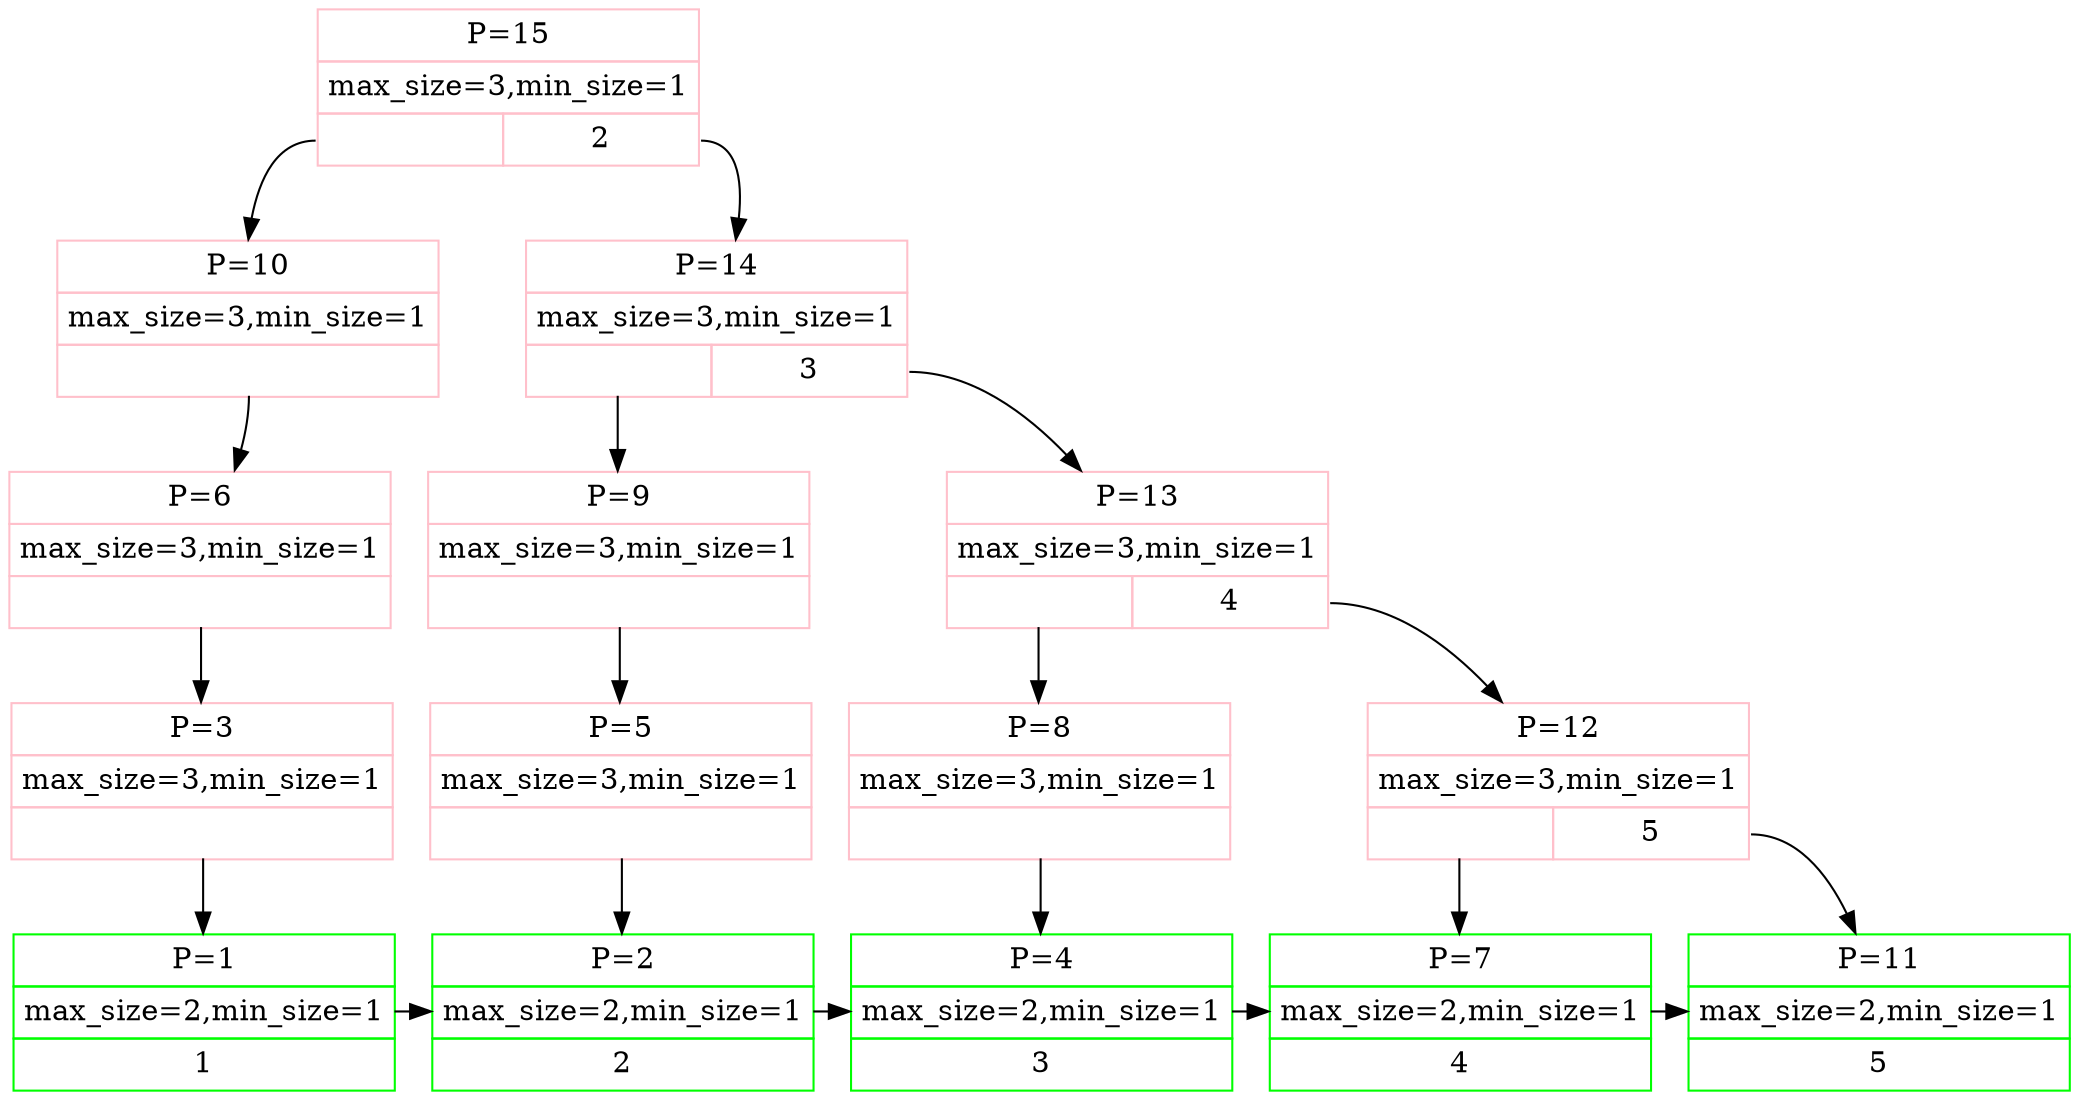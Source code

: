 digraph G {
INT_15[shape=plain color=pink label=<<TABLE BORDER="0" CELLBORDER="1" CELLSPACING="0" CELLPADDING="4">
<TR><TD COLSPAN="2">P=15</TD></TR>
<TR><TD COLSPAN="2">max_size=3,min_size=1</TD></TR>
<TR><TD PORT="p10"> </TD>
<TD PORT="p14">2</TD>
</TR></TABLE>>];
INT_10[shape=plain color=pink label=<<TABLE BORDER="0" CELLBORDER="1" CELLSPACING="0" CELLPADDING="4">
<TR><TD COLSPAN="1">P=10</TD></TR>
<TR><TD COLSPAN="1">max_size=3,min_size=1</TD></TR>
<TR><TD PORT="p6"> </TD>
</TR></TABLE>>];
INT_15:p10 -> INT_10;
INT_6[shape=plain color=pink label=<<TABLE BORDER="0" CELLBORDER="1" CELLSPACING="0" CELLPADDING="4">
<TR><TD COLSPAN="1">P=6</TD></TR>
<TR><TD COLSPAN="1">max_size=3,min_size=1</TD></TR>
<TR><TD PORT="p3"> </TD>
</TR></TABLE>>];
INT_10:p6 -> INT_6;
INT_3[shape=plain color=pink label=<<TABLE BORDER="0" CELLBORDER="1" CELLSPACING="0" CELLPADDING="4">
<TR><TD COLSPAN="1">P=3</TD></TR>
<TR><TD COLSPAN="1">max_size=3,min_size=1</TD></TR>
<TR><TD PORT="p1"> </TD>
</TR></TABLE>>];
INT_6:p3 -> INT_3;
LEAF_1[shape=plain color=green label=<<TABLE BORDER="0" CELLBORDER="1" CELLSPACING="0" CELLPADDING="4">
<TR><TD COLSPAN="1">P=1</TD></TR>
<TR><TD COLSPAN="1">max_size=2,min_size=1</TD></TR>
<TR><TD>1</TD>
</TR></TABLE>>];
LEAF_1 -> LEAF_2;
{rank=same LEAF_1 LEAF_2};
INT_3:p1 -> LEAF_1;
INT_14[shape=plain color=pink label=<<TABLE BORDER="0" CELLBORDER="1" CELLSPACING="0" CELLPADDING="4">
<TR><TD COLSPAN="2">P=14</TD></TR>
<TR><TD COLSPAN="2">max_size=3,min_size=1</TD></TR>
<TR><TD PORT="p9"> </TD>
<TD PORT="p13">3</TD>
</TR></TABLE>>];
INT_15:p14 -> INT_14;
INT_9[shape=plain color=pink label=<<TABLE BORDER="0" CELLBORDER="1" CELLSPACING="0" CELLPADDING="4">
<TR><TD COLSPAN="1">P=9</TD></TR>
<TR><TD COLSPAN="1">max_size=3,min_size=1</TD></TR>
<TR><TD PORT="p5"> </TD>
</TR></TABLE>>];
INT_14:p9 -> INT_9;
INT_5[shape=plain color=pink label=<<TABLE BORDER="0" CELLBORDER="1" CELLSPACING="0" CELLPADDING="4">
<TR><TD COLSPAN="1">P=5</TD></TR>
<TR><TD COLSPAN="1">max_size=3,min_size=1</TD></TR>
<TR><TD PORT="p2"> </TD>
</TR></TABLE>>];
INT_9:p5 -> INT_5;
LEAF_2[shape=plain color=green label=<<TABLE BORDER="0" CELLBORDER="1" CELLSPACING="0" CELLPADDING="4">
<TR><TD COLSPAN="1">P=2</TD></TR>
<TR><TD COLSPAN="1">max_size=2,min_size=1</TD></TR>
<TR><TD>2</TD>
</TR></TABLE>>];
LEAF_2 -> LEAF_4;
{rank=same LEAF_2 LEAF_4};
INT_5:p2 -> LEAF_2;
INT_13[shape=plain color=pink label=<<TABLE BORDER="0" CELLBORDER="1" CELLSPACING="0" CELLPADDING="4">
<TR><TD COLSPAN="2">P=13</TD></TR>
<TR><TD COLSPAN="2">max_size=3,min_size=1</TD></TR>
<TR><TD PORT="p8"> </TD>
<TD PORT="p12">4</TD>
</TR></TABLE>>];
INT_14:p13 -> INT_13;
INT_8[shape=plain color=pink label=<<TABLE BORDER="0" CELLBORDER="1" CELLSPACING="0" CELLPADDING="4">
<TR><TD COLSPAN="1">P=8</TD></TR>
<TR><TD COLSPAN="1">max_size=3,min_size=1</TD></TR>
<TR><TD PORT="p4"> </TD>
</TR></TABLE>>];
INT_13:p8 -> INT_8;
LEAF_4[shape=plain color=green label=<<TABLE BORDER="0" CELLBORDER="1" CELLSPACING="0" CELLPADDING="4">
<TR><TD COLSPAN="1">P=4</TD></TR>
<TR><TD COLSPAN="1">max_size=2,min_size=1</TD></TR>
<TR><TD>3</TD>
</TR></TABLE>>];
LEAF_4 -> LEAF_7;
{rank=same LEAF_4 LEAF_7};
INT_8:p4 -> LEAF_4;
INT_12[shape=plain color=pink label=<<TABLE BORDER="0" CELLBORDER="1" CELLSPACING="0" CELLPADDING="4">
<TR><TD COLSPAN="2">P=12</TD></TR>
<TR><TD COLSPAN="2">max_size=3,min_size=1</TD></TR>
<TR><TD PORT="p7"> </TD>
<TD PORT="p11">5</TD>
</TR></TABLE>>];
INT_13:p12 -> INT_12;
LEAF_7[shape=plain color=green label=<<TABLE BORDER="0" CELLBORDER="1" CELLSPACING="0" CELLPADDING="4">
<TR><TD COLSPAN="1">P=7</TD></TR>
<TR><TD COLSPAN="1">max_size=2,min_size=1</TD></TR>
<TR><TD>4</TD>
</TR></TABLE>>];
LEAF_7 -> LEAF_11;
{rank=same LEAF_7 LEAF_11};
INT_12:p7 -> LEAF_7;
LEAF_11[shape=plain color=green label=<<TABLE BORDER="0" CELLBORDER="1" CELLSPACING="0" CELLPADDING="4">
<TR><TD COLSPAN="1">P=11</TD></TR>
<TR><TD COLSPAN="1">max_size=2,min_size=1</TD></TR>
<TR><TD>5</TD>
</TR></TABLE>>];
INT_12:p11 -> LEAF_11;
{rank=same INT_8 INT_12};
{rank=same INT_9 INT_13};
{rank=same INT_10 INT_14};
}
